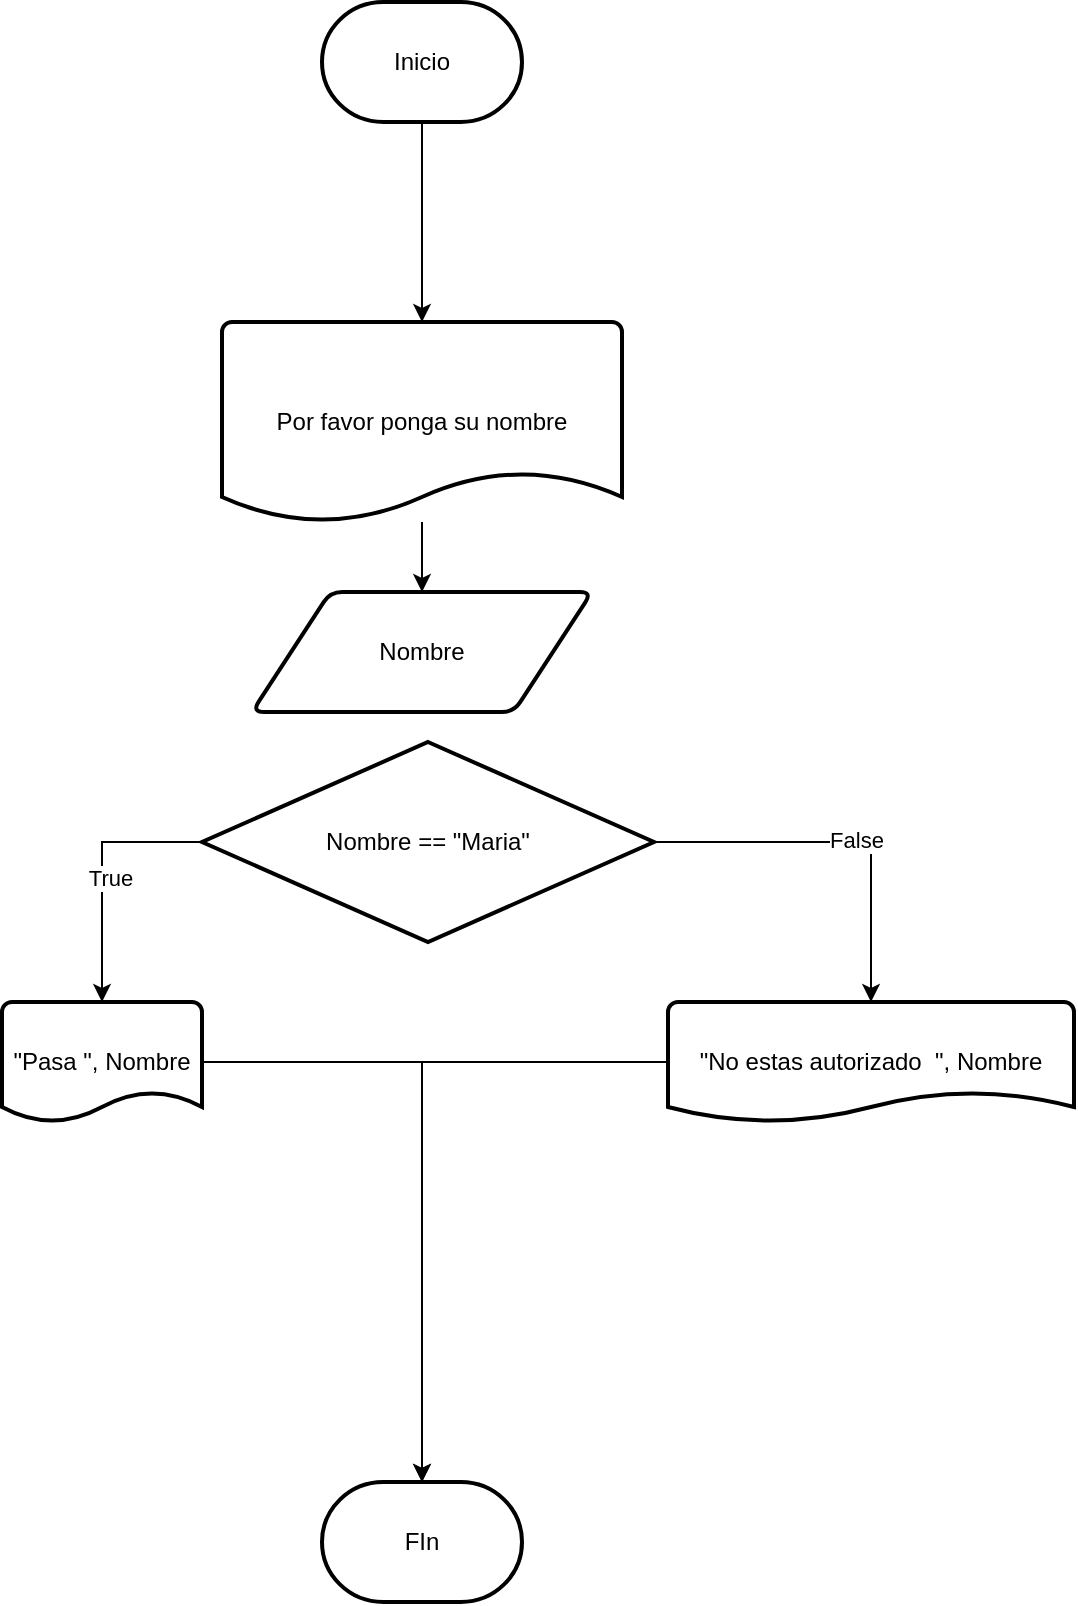 <mxfile version="28.2.5">
  <diagram name="Página-1" id="lBE9rgle0jzEVgYZUHpi">
    <mxGraphModel dx="1901" dy="991" grid="1" gridSize="10" guides="1" tooltips="1" connect="1" arrows="1" fold="1" page="1" pageScale="1" pageWidth="827" pageHeight="1169" math="0" shadow="0">
      <root>
        <mxCell id="0" />
        <mxCell id="1" parent="0" />
        <mxCell id="eYgHK70Uyl9Cc7gDJu4a-1" value="Inicio" style="strokeWidth=2;html=1;shape=mxgraph.flowchart.terminator;whiteSpace=wrap;" vertex="1" parent="1">
          <mxGeometry x="364" y="290" width="100" height="60" as="geometry" />
        </mxCell>
        <mxCell id="eYgHK70Uyl9Cc7gDJu4a-2" value="&lt;div&gt;FIn&lt;/div&gt;" style="strokeWidth=2;html=1;shape=mxgraph.flowchart.terminator;whiteSpace=wrap;" vertex="1" parent="1">
          <mxGeometry x="364" y="1030" width="100" height="60" as="geometry" />
        </mxCell>
        <mxCell id="eYgHK70Uyl9Cc7gDJu4a-3" style="edgeStyle=orthogonalEdgeStyle;rounded=0;orthogonalLoop=1;jettySize=auto;html=1;" edge="1" parent="1" source="eYgHK70Uyl9Cc7gDJu4a-4" target="eYgHK70Uyl9Cc7gDJu4a-5">
          <mxGeometry relative="1" as="geometry" />
        </mxCell>
        <mxCell id="eYgHK70Uyl9Cc7gDJu4a-4" value="Por favor ponga su nombre" style="strokeWidth=2;html=1;shape=mxgraph.flowchart.document2;whiteSpace=wrap;size=0.25;" vertex="1" parent="1">
          <mxGeometry x="314" y="450" width="200" height="100" as="geometry" />
        </mxCell>
        <mxCell id="eYgHK70Uyl9Cc7gDJu4a-5" value="&lt;font style=&quot;color: light-dark(rgb(0, 0, 0), rgb(255, 0, 0));&quot;&gt;Nombre&lt;/font&gt;" style="shape=parallelogram;html=1;strokeWidth=2;perimeter=parallelogramPerimeter;whiteSpace=wrap;rounded=1;arcSize=12;size=0.23;" vertex="1" parent="1">
          <mxGeometry x="329" y="585" width="170" height="60" as="geometry" />
        </mxCell>
        <mxCell id="eYgHK70Uyl9Cc7gDJu4a-6" value="&quot;Pasa &quot;, &lt;font style=&quot;color: light-dark(rgb(0, 0, 0), rgb(255, 0, 0));&quot;&gt;Nombre&lt;/font&gt;" style="strokeWidth=2;html=1;shape=mxgraph.flowchart.document2;whiteSpace=wrap;size=0.25;" vertex="1" parent="1">
          <mxGeometry x="204" y="790" width="100" height="60" as="geometry" />
        </mxCell>
        <mxCell id="eYgHK70Uyl9Cc7gDJu4a-13" style="edgeStyle=orthogonalEdgeStyle;rounded=0;orthogonalLoop=1;jettySize=auto;html=1;entryX=0.5;entryY=0;entryDx=0;entryDy=0;entryPerimeter=0;" edge="1" parent="1" source="eYgHK70Uyl9Cc7gDJu4a-9" target="eYgHK70Uyl9Cc7gDJu4a-10">
          <mxGeometry relative="1" as="geometry">
            <mxPoint x="590" y="780" as="targetPoint" />
          </mxGeometry>
        </mxCell>
        <mxCell id="eYgHK70Uyl9Cc7gDJu4a-14" value="False" style="edgeLabel;html=1;align=center;verticalAlign=middle;resizable=0;points=[];" vertex="1" connectable="0" parent="eYgHK70Uyl9Cc7gDJu4a-13">
          <mxGeometry x="0.072" y="1" relative="1" as="geometry">
            <mxPoint as="offset" />
          </mxGeometry>
        </mxCell>
        <mxCell id="eYgHK70Uyl9Cc7gDJu4a-9" value="&lt;font style=&quot;color: light-dark(rgb(0, 0, 0), rgb(255, 0, 0));&quot;&gt;Nombre &lt;/font&gt;== &quot;Maria&quot;" style="strokeWidth=2;html=1;shape=mxgraph.flowchart.decision;whiteSpace=wrap;" vertex="1" parent="1">
          <mxGeometry x="304" y="660" width="226" height="100" as="geometry" />
        </mxCell>
        <mxCell id="eYgHK70Uyl9Cc7gDJu4a-10" value="&quot;No estas autorizado&amp;nbsp; &quot;, &lt;font style=&quot;color: light-dark(rgb(0, 0, 0), rgb(255, 0, 0));&quot;&gt;Nombre&lt;/font&gt;" style="strokeWidth=2;html=1;shape=mxgraph.flowchart.document2;whiteSpace=wrap;size=0.25;" vertex="1" parent="1">
          <mxGeometry x="537" y="790" width="203" height="60" as="geometry" />
        </mxCell>
        <mxCell id="eYgHK70Uyl9Cc7gDJu4a-11" style="edgeStyle=orthogonalEdgeStyle;rounded=0;orthogonalLoop=1;jettySize=auto;html=1;exitX=0;exitY=0.5;exitDx=0;exitDy=0;exitPerimeter=0;entryX=0.5;entryY=0;entryDx=0;entryDy=0;entryPerimeter=0;" edge="1" parent="1" source="eYgHK70Uyl9Cc7gDJu4a-9" target="eYgHK70Uyl9Cc7gDJu4a-6">
          <mxGeometry relative="1" as="geometry" />
        </mxCell>
        <mxCell id="eYgHK70Uyl9Cc7gDJu4a-15" value="True" style="edgeLabel;html=1;align=center;verticalAlign=middle;resizable=0;points=[];" vertex="1" connectable="0" parent="eYgHK70Uyl9Cc7gDJu4a-11">
          <mxGeometry x="0.04" y="4" relative="1" as="geometry">
            <mxPoint as="offset" />
          </mxGeometry>
        </mxCell>
        <mxCell id="eYgHK70Uyl9Cc7gDJu4a-16" style="edgeStyle=orthogonalEdgeStyle;rounded=0;orthogonalLoop=1;jettySize=auto;html=1;entryX=0.5;entryY=0;entryDx=0;entryDy=0;entryPerimeter=0;" edge="1" parent="1" source="eYgHK70Uyl9Cc7gDJu4a-6" target="eYgHK70Uyl9Cc7gDJu4a-2">
          <mxGeometry relative="1" as="geometry" />
        </mxCell>
        <mxCell id="eYgHK70Uyl9Cc7gDJu4a-17" style="edgeStyle=orthogonalEdgeStyle;rounded=0;orthogonalLoop=1;jettySize=auto;html=1;entryX=0.5;entryY=0;entryDx=0;entryDy=0;entryPerimeter=0;" edge="1" parent="1" source="eYgHK70Uyl9Cc7gDJu4a-10" target="eYgHK70Uyl9Cc7gDJu4a-2">
          <mxGeometry relative="1" as="geometry" />
        </mxCell>
        <mxCell id="eYgHK70Uyl9Cc7gDJu4a-18" style="edgeStyle=orthogonalEdgeStyle;rounded=0;orthogonalLoop=1;jettySize=auto;html=1;entryX=0.5;entryY=0;entryDx=0;entryDy=0;entryPerimeter=0;" edge="1" parent="1" source="eYgHK70Uyl9Cc7gDJu4a-1" target="eYgHK70Uyl9Cc7gDJu4a-4">
          <mxGeometry relative="1" as="geometry" />
        </mxCell>
      </root>
    </mxGraphModel>
  </diagram>
</mxfile>
